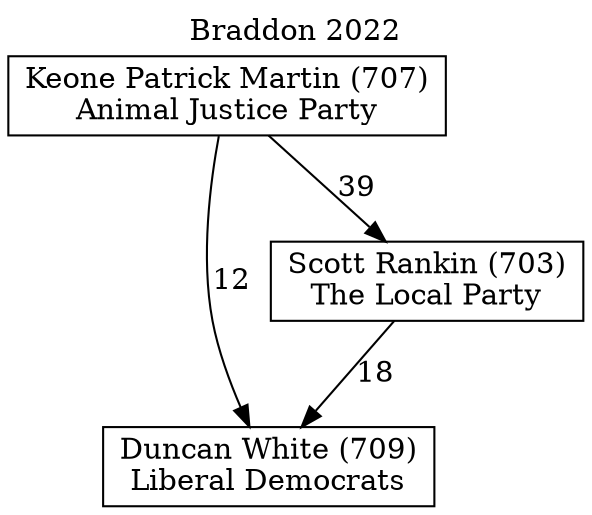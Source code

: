 // House preference flow
digraph "Duncan White (709)_Braddon_2022" {
	graph [label="Braddon 2022" labelloc=t mclimit=10]
	node [shape=box]
	"Duncan White (709)" [label="Duncan White (709)
Liberal Democrats"]
	"Scott Rankin (703)" [label="Scott Rankin (703)
The Local Party"]
	"Keone Patrick Martin (707)" [label="Keone Patrick Martin (707)
Animal Justice Party"]
	"Scott Rankin (703)" -> "Duncan White (709)" [label=18]
	"Keone Patrick Martin (707)" -> "Scott Rankin (703)" [label=39]
	"Keone Patrick Martin (707)" -> "Duncan White (709)" [label=12]
}
